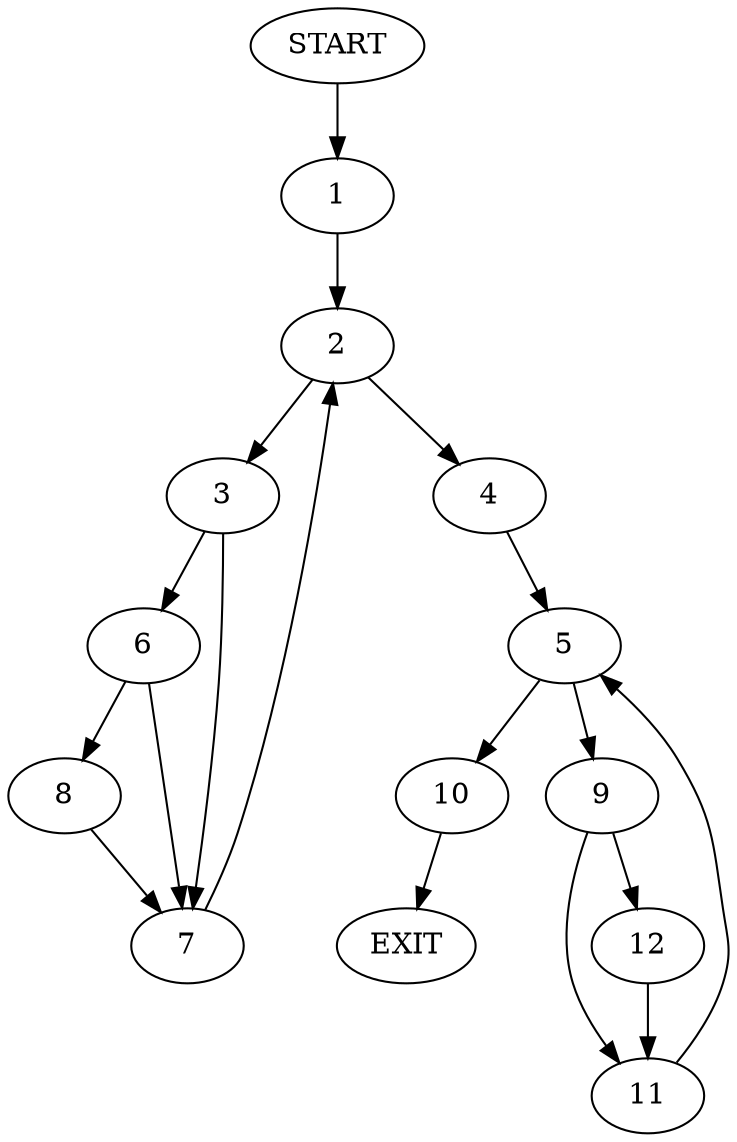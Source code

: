 digraph {
0 [label="START"]
13 [label="EXIT"]
0 -> 1
1 -> 2
2 -> 3
2 -> 4
4 -> 5
3 -> 6
3 -> 7
6 -> 7
6 -> 8
7 -> 2
8 -> 7
5 -> 9
5 -> 10
10 -> 13
9 -> 11
9 -> 12
12 -> 11
11 -> 5
}
